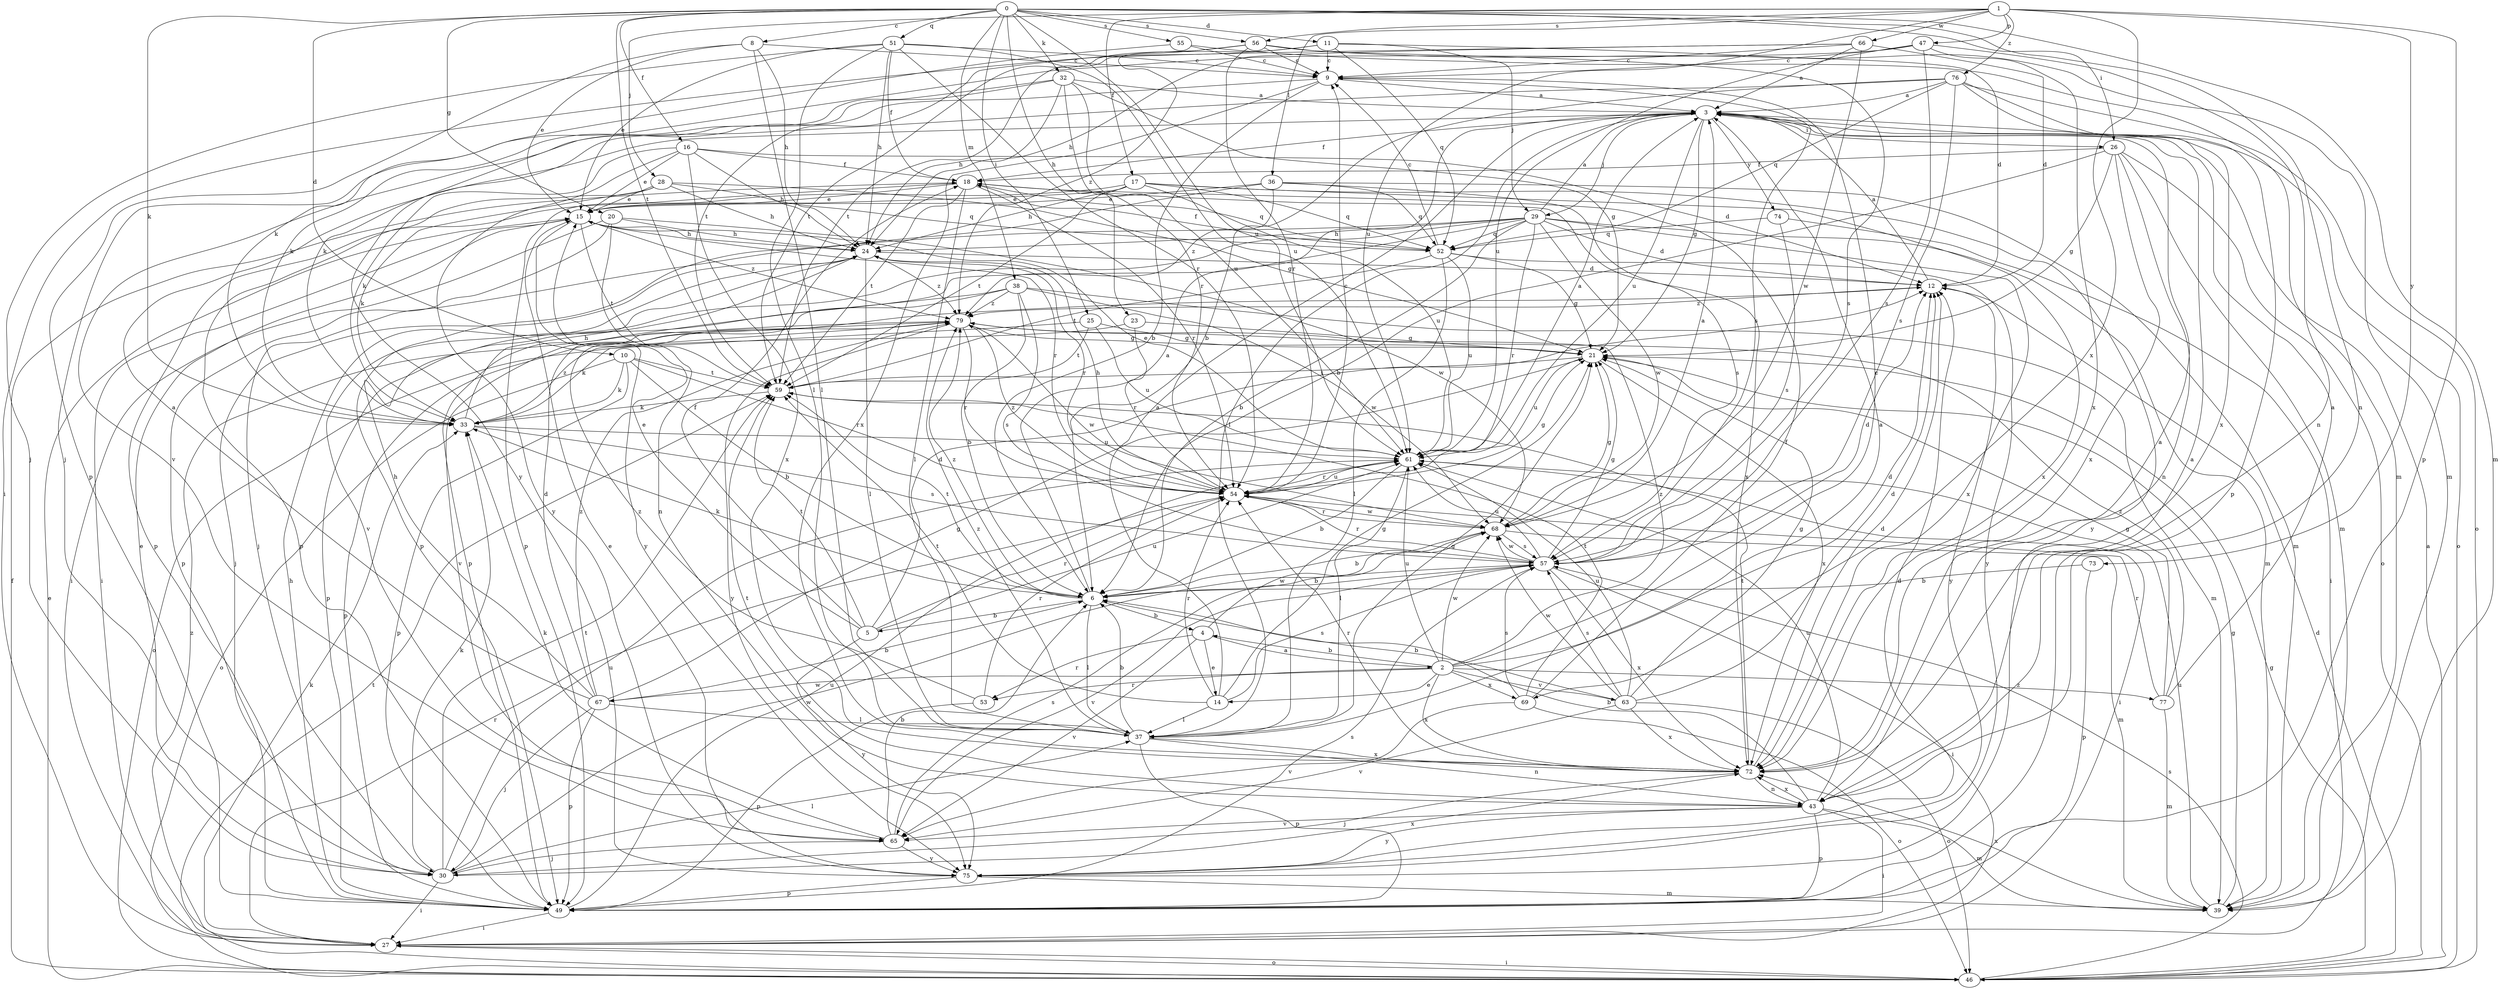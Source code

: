 strict digraph  {
0;
1;
2;
3;
4;
5;
6;
8;
9;
10;
11;
12;
14;
15;
16;
17;
18;
20;
21;
23;
24;
25;
26;
27;
28;
29;
30;
32;
33;
36;
37;
38;
39;
43;
46;
47;
49;
51;
52;
53;
54;
55;
56;
57;
59;
61;
63;
65;
66;
67;
68;
69;
72;
73;
74;
75;
76;
77;
79;
0 -> 8  [label=c];
0 -> 10  [label=d];
0 -> 11  [label=d];
0 -> 16  [label=f];
0 -> 20  [label=g];
0 -> 23  [label=h];
0 -> 25  [label=i];
0 -> 26  [label=i];
0 -> 32  [label=k];
0 -> 33  [label=k];
0 -> 38  [label=m];
0 -> 39  [label=m];
0 -> 43  [label=n];
0 -> 51  [label=q];
0 -> 55  [label=s];
0 -> 56  [label=s];
0 -> 59  [label=t];
0 -> 61  [label=u];
1 -> 17  [label=f];
1 -> 28  [label=j];
1 -> 36  [label=l];
1 -> 47  [label=p];
1 -> 49  [label=p];
1 -> 56  [label=s];
1 -> 61  [label=u];
1 -> 66  [label=w];
1 -> 69  [label=x];
1 -> 73  [label=y];
1 -> 76  [label=z];
2 -> 4  [label=b];
2 -> 9  [label=c];
2 -> 12  [label=d];
2 -> 14  [label=e];
2 -> 53  [label=r];
2 -> 61  [label=u];
2 -> 63  [label=v];
2 -> 67  [label=w];
2 -> 68  [label=w];
2 -> 69  [label=x];
2 -> 72  [label=x];
2 -> 77  [label=z];
2 -> 79  [label=z];
3 -> 18  [label=f];
3 -> 21  [label=g];
3 -> 26  [label=i];
3 -> 29  [label=j];
3 -> 37  [label=l];
3 -> 46  [label=o];
3 -> 61  [label=u];
3 -> 74  [label=y];
4 -> 2  [label=a];
4 -> 14  [label=e];
4 -> 53  [label=r];
4 -> 65  [label=v];
4 -> 68  [label=w];
5 -> 12  [label=d];
5 -> 15  [label=e];
5 -> 18  [label=f];
5 -> 54  [label=r];
5 -> 59  [label=t];
5 -> 61  [label=u];
5 -> 75  [label=y];
6 -> 3  [label=a];
6 -> 4  [label=b];
6 -> 5  [label=b];
6 -> 33  [label=k];
6 -> 37  [label=l];
6 -> 59  [label=t];
6 -> 79  [label=z];
8 -> 9  [label=c];
8 -> 15  [label=e];
8 -> 24  [label=h];
8 -> 37  [label=l];
8 -> 49  [label=p];
9 -> 3  [label=a];
9 -> 6  [label=b];
9 -> 57  [label=s];
9 -> 65  [label=v];
9 -> 72  [label=x];
10 -> 6  [label=b];
10 -> 33  [label=k];
10 -> 46  [label=o];
10 -> 49  [label=p];
10 -> 54  [label=r];
10 -> 59  [label=t];
11 -> 9  [label=c];
11 -> 12  [label=d];
11 -> 27  [label=i];
11 -> 29  [label=j];
11 -> 52  [label=q];
11 -> 59  [label=t];
12 -> 3  [label=a];
12 -> 75  [label=y];
12 -> 79  [label=z];
14 -> 3  [label=a];
14 -> 21  [label=g];
14 -> 37  [label=l];
14 -> 54  [label=r];
14 -> 57  [label=s];
14 -> 59  [label=t];
15 -> 24  [label=h];
15 -> 27  [label=i];
15 -> 54  [label=r];
15 -> 59  [label=t];
15 -> 75  [label=y];
15 -> 79  [label=z];
16 -> 12  [label=d];
16 -> 15  [label=e];
16 -> 18  [label=f];
16 -> 24  [label=h];
16 -> 33  [label=k];
16 -> 72  [label=x];
16 -> 75  [label=y];
17 -> 15  [label=e];
17 -> 24  [label=h];
17 -> 49  [label=p];
17 -> 52  [label=q];
17 -> 59  [label=t];
17 -> 61  [label=u];
17 -> 72  [label=x];
17 -> 75  [label=y];
18 -> 15  [label=e];
18 -> 37  [label=l];
18 -> 49  [label=p];
18 -> 52  [label=q];
18 -> 54  [label=r];
18 -> 59  [label=t];
18 -> 72  [label=x];
20 -> 24  [label=h];
20 -> 27  [label=i];
20 -> 43  [label=n];
20 -> 49  [label=p];
20 -> 68  [label=w];
21 -> 59  [label=t];
21 -> 61  [label=u];
21 -> 72  [label=x];
23 -> 21  [label=g];
23 -> 46  [label=o];
23 -> 54  [label=r];
24 -> 12  [label=d];
24 -> 30  [label=j];
24 -> 37  [label=l];
24 -> 54  [label=r];
24 -> 79  [label=z];
25 -> 21  [label=g];
25 -> 33  [label=k];
25 -> 59  [label=t];
25 -> 61  [label=u];
26 -> 6  [label=b];
26 -> 18  [label=f];
26 -> 21  [label=g];
26 -> 39  [label=m];
26 -> 43  [label=n];
26 -> 46  [label=o];
26 -> 72  [label=x];
27 -> 33  [label=k];
27 -> 46  [label=o];
27 -> 54  [label=r];
27 -> 79  [label=z];
28 -> 15  [label=e];
28 -> 21  [label=g];
28 -> 24  [label=h];
28 -> 33  [label=k];
28 -> 49  [label=p];
28 -> 52  [label=q];
29 -> 3  [label=a];
29 -> 6  [label=b];
29 -> 12  [label=d];
29 -> 24  [label=h];
29 -> 30  [label=j];
29 -> 39  [label=m];
29 -> 49  [label=p];
29 -> 52  [label=q];
29 -> 54  [label=r];
29 -> 65  [label=v];
29 -> 68  [label=w];
29 -> 72  [label=x];
30 -> 15  [label=e];
30 -> 27  [label=i];
30 -> 33  [label=k];
30 -> 37  [label=l];
30 -> 59  [label=t];
30 -> 61  [label=u];
30 -> 68  [label=w];
30 -> 72  [label=x];
32 -> 3  [label=a];
32 -> 21  [label=g];
32 -> 24  [label=h];
32 -> 33  [label=k];
32 -> 54  [label=r];
32 -> 61  [label=u];
32 -> 75  [label=y];
33 -> 24  [label=h];
33 -> 57  [label=s];
33 -> 61  [label=u];
33 -> 79  [label=z];
36 -> 15  [label=e];
36 -> 39  [label=m];
36 -> 49  [label=p];
36 -> 52  [label=q];
36 -> 57  [label=s];
36 -> 79  [label=z];
37 -> 3  [label=a];
37 -> 6  [label=b];
37 -> 21  [label=g];
37 -> 43  [label=n];
37 -> 49  [label=p];
37 -> 72  [label=x];
37 -> 79  [label=z];
38 -> 6  [label=b];
38 -> 39  [label=m];
38 -> 49  [label=p];
38 -> 57  [label=s];
38 -> 65  [label=v];
38 -> 68  [label=w];
38 -> 79  [label=z];
39 -> 21  [label=g];
39 -> 61  [label=u];
39 -> 72  [label=x];
43 -> 3  [label=a];
43 -> 6  [label=b];
43 -> 27  [label=i];
43 -> 39  [label=m];
43 -> 49  [label=p];
43 -> 59  [label=t];
43 -> 61  [label=u];
43 -> 65  [label=v];
43 -> 72  [label=x];
43 -> 75  [label=y];
46 -> 3  [label=a];
46 -> 12  [label=d];
46 -> 15  [label=e];
46 -> 18  [label=f];
46 -> 21  [label=g];
46 -> 27  [label=i];
46 -> 57  [label=s];
46 -> 59  [label=t];
47 -> 9  [label=c];
47 -> 30  [label=j];
47 -> 43  [label=n];
47 -> 57  [label=s];
47 -> 61  [label=u];
47 -> 72  [label=x];
49 -> 24  [label=h];
49 -> 27  [label=i];
49 -> 57  [label=s];
49 -> 61  [label=u];
51 -> 9  [label=c];
51 -> 15  [label=e];
51 -> 18  [label=f];
51 -> 24  [label=h];
51 -> 30  [label=j];
51 -> 37  [label=l];
51 -> 54  [label=r];
51 -> 61  [label=u];
52 -> 9  [label=c];
52 -> 18  [label=f];
52 -> 21  [label=g];
52 -> 37  [label=l];
52 -> 59  [label=t];
52 -> 61  [label=u];
52 -> 75  [label=y];
53 -> 49  [label=p];
53 -> 54  [label=r];
53 -> 79  [label=z];
54 -> 9  [label=c];
54 -> 21  [label=g];
54 -> 24  [label=h];
54 -> 61  [label=u];
54 -> 68  [label=w];
54 -> 79  [label=z];
55 -> 9  [label=c];
55 -> 33  [label=k];
55 -> 39  [label=m];
56 -> 9  [label=c];
56 -> 39  [label=m];
56 -> 54  [label=r];
56 -> 57  [label=s];
56 -> 59  [label=t];
56 -> 79  [label=z];
57 -> 6  [label=b];
57 -> 12  [label=d];
57 -> 21  [label=g];
57 -> 27  [label=i];
57 -> 54  [label=r];
57 -> 61  [label=u];
57 -> 65  [label=v];
57 -> 68  [label=w];
57 -> 72  [label=x];
59 -> 33  [label=k];
61 -> 3  [label=a];
61 -> 6  [label=b];
61 -> 15  [label=e];
61 -> 27  [label=i];
61 -> 37  [label=l];
61 -> 54  [label=r];
63 -> 6  [label=b];
63 -> 12  [label=d];
63 -> 21  [label=g];
63 -> 46  [label=o];
63 -> 57  [label=s];
63 -> 61  [label=u];
63 -> 65  [label=v];
63 -> 68  [label=w];
63 -> 72  [label=x];
65 -> 6  [label=b];
65 -> 30  [label=j];
65 -> 33  [label=k];
65 -> 57  [label=s];
65 -> 75  [label=y];
66 -> 3  [label=a];
66 -> 9  [label=c];
66 -> 12  [label=d];
66 -> 24  [label=h];
66 -> 59  [label=t];
66 -> 68  [label=w];
67 -> 3  [label=a];
67 -> 6  [label=b];
67 -> 12  [label=d];
67 -> 21  [label=g];
67 -> 24  [label=h];
67 -> 30  [label=j];
67 -> 37  [label=l];
67 -> 49  [label=p];
67 -> 79  [label=z];
68 -> 3  [label=a];
68 -> 6  [label=b];
68 -> 21  [label=g];
68 -> 39  [label=m];
68 -> 54  [label=r];
68 -> 57  [label=s];
69 -> 18  [label=f];
69 -> 46  [label=o];
69 -> 57  [label=s];
69 -> 59  [label=t];
69 -> 65  [label=v];
72 -> 3  [label=a];
72 -> 12  [label=d];
72 -> 30  [label=j];
72 -> 43  [label=n];
72 -> 54  [label=r];
72 -> 59  [label=t];
73 -> 6  [label=b];
73 -> 49  [label=p];
74 -> 27  [label=i];
74 -> 52  [label=q];
74 -> 57  [label=s];
75 -> 12  [label=d];
75 -> 15  [label=e];
75 -> 39  [label=m];
75 -> 49  [label=p];
76 -> 3  [label=a];
76 -> 6  [label=b];
76 -> 33  [label=k];
76 -> 46  [label=o];
76 -> 49  [label=p];
76 -> 52  [label=q];
76 -> 57  [label=s];
76 -> 72  [label=x];
77 -> 3  [label=a];
77 -> 21  [label=g];
77 -> 39  [label=m];
77 -> 54  [label=r];
77 -> 79  [label=z];
79 -> 21  [label=g];
79 -> 49  [label=p];
79 -> 54  [label=r];
79 -> 68  [label=w];
79 -> 75  [label=y];
}
